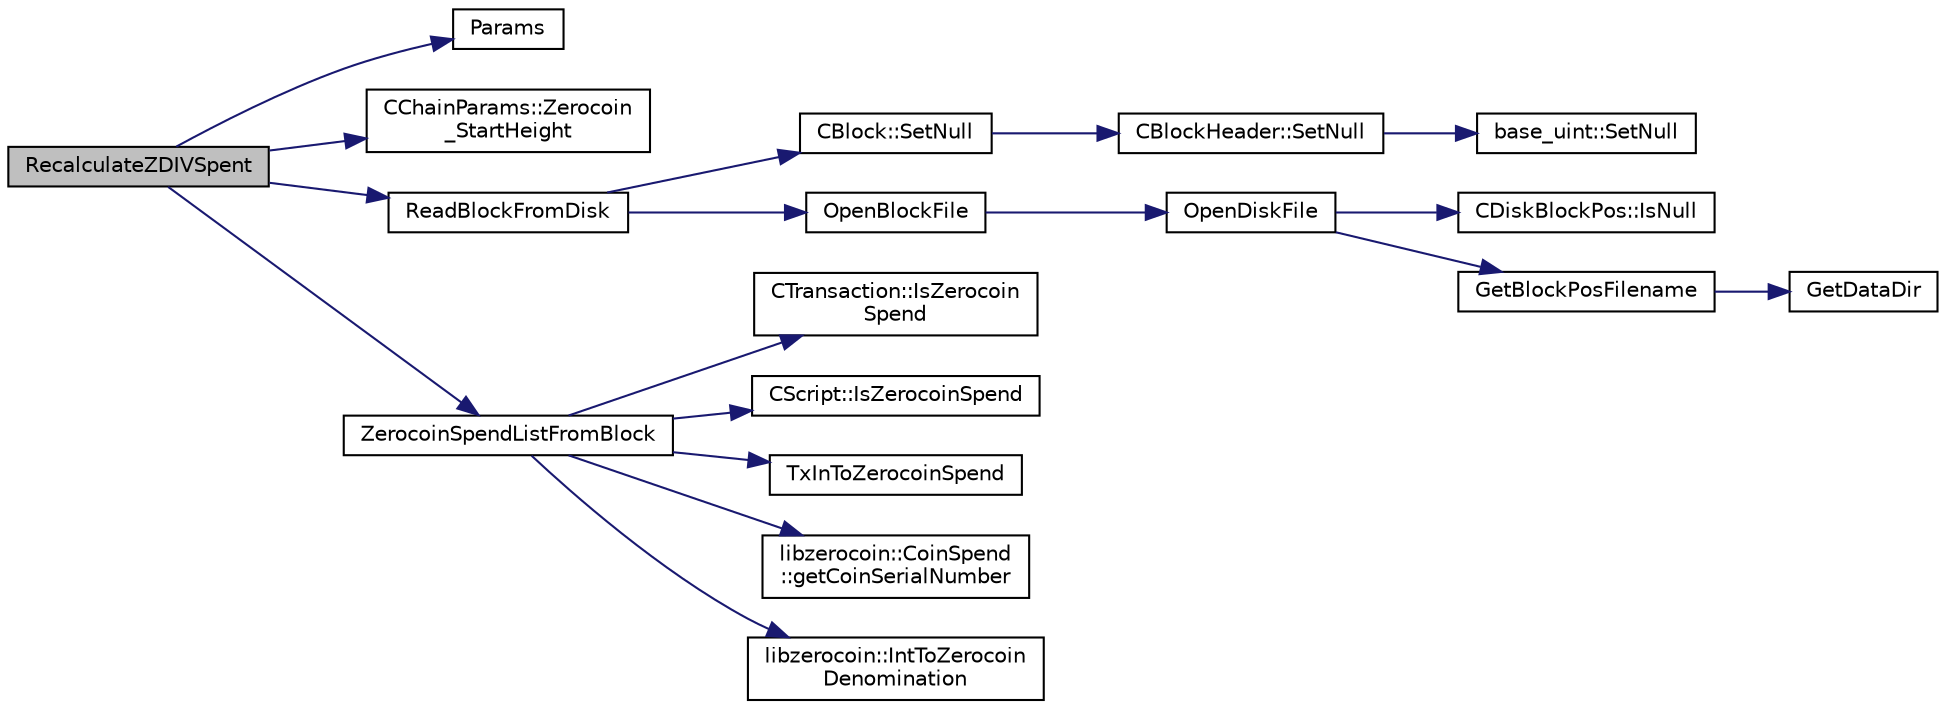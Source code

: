 digraph "RecalculateZDIVSpent"
{
  edge [fontname="Helvetica",fontsize="10",labelfontname="Helvetica",labelfontsize="10"];
  node [fontname="Helvetica",fontsize="10",shape=record];
  rankdir="LR";
  Node1128 [label="RecalculateZDIVSpent",height=0.2,width=0.4,color="black", fillcolor="grey75", style="filled", fontcolor="black"];
  Node1128 -> Node1129 [color="midnightblue",fontsize="10",style="solid",fontname="Helvetica"];
  Node1129 [label="Params",height=0.2,width=0.4,color="black", fillcolor="white", style="filled",URL="$chainparams_8cpp.html#ace5c5b706d71a324a417dd2db394fd4a",tooltip="Return the currently selected parameters. "];
  Node1128 -> Node1130 [color="midnightblue",fontsize="10",style="solid",fontname="Helvetica"];
  Node1130 [label="CChainParams::Zerocoin\l_StartHeight",height=0.2,width=0.4,color="black", fillcolor="white", style="filled",URL="$class_c_chain_params.html#a5c3b62573db5b5a6cdaee67d608353e0"];
  Node1128 -> Node1131 [color="midnightblue",fontsize="10",style="solid",fontname="Helvetica"];
  Node1131 [label="ReadBlockFromDisk",height=0.2,width=0.4,color="black", fillcolor="white", style="filled",URL="$main_8cpp.html#a2dc350346749b7da7f4b40c114ee5147"];
  Node1131 -> Node1132 [color="midnightblue",fontsize="10",style="solid",fontname="Helvetica"];
  Node1132 [label="CBlock::SetNull",height=0.2,width=0.4,color="black", fillcolor="white", style="filled",URL="$class_c_block.html#a0410d7ba8d60679c4cf364b82ffffea5"];
  Node1132 -> Node1133 [color="midnightblue",fontsize="10",style="solid",fontname="Helvetica"];
  Node1133 [label="CBlockHeader::SetNull",height=0.2,width=0.4,color="black", fillcolor="white", style="filled",URL="$class_c_block_header.html#ae39c04a4357417d98954a51f53beb78a"];
  Node1133 -> Node1134 [color="midnightblue",fontsize="10",style="solid",fontname="Helvetica"];
  Node1134 [label="base_uint::SetNull",height=0.2,width=0.4,color="black", fillcolor="white", style="filled",URL="$classbase__uint.html#ab7f832a0d48a7da00296497c820ae775"];
  Node1131 -> Node1135 [color="midnightblue",fontsize="10",style="solid",fontname="Helvetica"];
  Node1135 [label="OpenBlockFile",height=0.2,width=0.4,color="black", fillcolor="white", style="filled",URL="$main_8cpp.html#a0d81388930a4ccb6a69b9abdd1ef5097",tooltip="Open a block file (blk?????.dat) "];
  Node1135 -> Node1136 [color="midnightblue",fontsize="10",style="solid",fontname="Helvetica"];
  Node1136 [label="OpenDiskFile",height=0.2,width=0.4,color="black", fillcolor="white", style="filled",URL="$main_8cpp.html#ab15fc61f1d9596ad0aca703ff2c74635"];
  Node1136 -> Node1137 [color="midnightblue",fontsize="10",style="solid",fontname="Helvetica"];
  Node1137 [label="CDiskBlockPos::IsNull",height=0.2,width=0.4,color="black", fillcolor="white", style="filled",URL="$struct_c_disk_block_pos.html#a7dd98fe3f5372d358df61db31899b0af"];
  Node1136 -> Node1138 [color="midnightblue",fontsize="10",style="solid",fontname="Helvetica"];
  Node1138 [label="GetBlockPosFilename",height=0.2,width=0.4,color="black", fillcolor="white", style="filled",URL="$main_8cpp.html#a2f26f074aac584c3398de1dcdac59de9",tooltip="Translation to a filesystem path. "];
  Node1138 -> Node1139 [color="midnightblue",fontsize="10",style="solid",fontname="Helvetica"];
  Node1139 [label="GetDataDir",height=0.2,width=0.4,color="black", fillcolor="white", style="filled",URL="$util_8cpp.html#ab83866a054745d4b30a3948a1b44beba"];
  Node1128 -> Node1140 [color="midnightblue",fontsize="10",style="solid",fontname="Helvetica"];
  Node1140 [label="ZerocoinSpendListFromBlock",height=0.2,width=0.4,color="black", fillcolor="white", style="filled",URL="$main_8cpp.html#a79d886b5a0e7d08dc7308749b7aed9d7"];
  Node1140 -> Node1141 [color="midnightblue",fontsize="10",style="solid",fontname="Helvetica"];
  Node1141 [label="CTransaction::IsZerocoin\lSpend",height=0.2,width=0.4,color="black", fillcolor="white", style="filled",URL="$class_c_transaction.html#a4cda5603795c5f9179d4c8bd43f809cd"];
  Node1140 -> Node1142 [color="midnightblue",fontsize="10",style="solid",fontname="Helvetica"];
  Node1142 [label="CScript::IsZerocoinSpend",height=0.2,width=0.4,color="black", fillcolor="white", style="filled",URL="$class_c_script.html#a84914a83542deece42dda7b22b043c1f"];
  Node1140 -> Node1143 [color="midnightblue",fontsize="10",style="solid",fontname="Helvetica"];
  Node1143 [label="TxInToZerocoinSpend",height=0.2,width=0.4,color="black", fillcolor="white", style="filled",URL="$main_8cpp.html#af5469af7fa8bbe7c9572e68c041e8e21"];
  Node1140 -> Node1144 [color="midnightblue",fontsize="10",style="solid",fontname="Helvetica"];
  Node1144 [label="libzerocoin::CoinSpend\l::getCoinSerialNumber",height=0.2,width=0.4,color="black", fillcolor="white", style="filled",URL="$classlibzerocoin_1_1_coin_spend.html#a125e5f3e268571a5549aa10bf9ad0f2b",tooltip="Returns the serial number of the coin spend by this proof. "];
  Node1140 -> Node1145 [color="midnightblue",fontsize="10",style="solid",fontname="Helvetica"];
  Node1145 [label="libzerocoin::IntToZerocoin\lDenomination",height=0.2,width=0.4,color="black", fillcolor="white", style="filled",URL="$namespacelibzerocoin.html#a59a7febb87e2521cec803d3bb3533c5f"];
}
